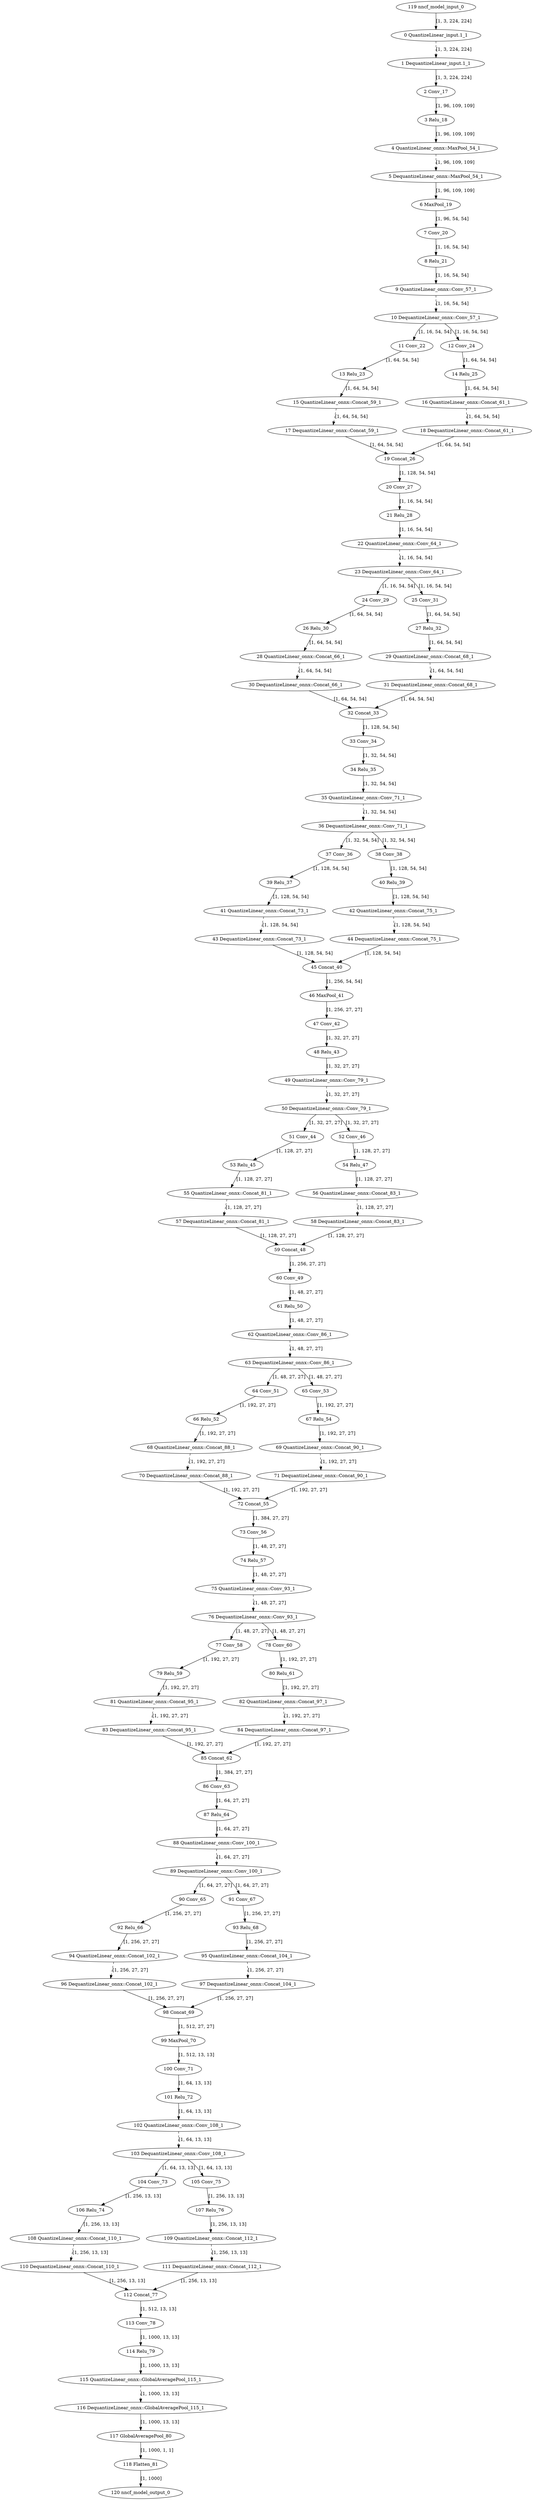 strict digraph  {
"0 QuantizeLinear_input.1_1" [id=0, type=QuantizeLinear];
"1 DequantizeLinear_input.1_1" [id=1, type=DequantizeLinear];
"2 Conv_17" [id=2, type=Conv];
"3 Relu_18" [id=3, type=Relu];
"4 QuantizeLinear_onnx^^MaxPool_54_1" [id=4, label="4 QuantizeLinear_onnx::MaxPool_54_1", type=QuantizeLinear];
"5 DequantizeLinear_onnx^^MaxPool_54_1" [id=5, label="5 DequantizeLinear_onnx::MaxPool_54_1", type=DequantizeLinear];
"6 MaxPool_19" [id=6, type=MaxPool];
"7 Conv_20" [id=7, type=Conv];
"8 Relu_21" [id=8, type=Relu];
"9 QuantizeLinear_onnx^^Conv_57_1" [id=9, label="9 QuantizeLinear_onnx::Conv_57_1", type=QuantizeLinear];
"10 DequantizeLinear_onnx^^Conv_57_1" [id=10, label="10 DequantizeLinear_onnx::Conv_57_1", type=DequantizeLinear];
"11 Conv_22" [id=11, type=Conv];
"12 Conv_24" [id=12, type=Conv];
"13 Relu_23" [id=13, type=Relu];
"14 Relu_25" [id=14, type=Relu];
"15 QuantizeLinear_onnx^^Concat_59_1" [id=15, label="15 QuantizeLinear_onnx::Concat_59_1", type=QuantizeLinear];
"16 QuantizeLinear_onnx^^Concat_61_1" [id=16, label="16 QuantizeLinear_onnx::Concat_61_1", type=QuantizeLinear];
"17 DequantizeLinear_onnx^^Concat_59_1" [id=17, label="17 DequantizeLinear_onnx::Concat_59_1", type=DequantizeLinear];
"18 DequantizeLinear_onnx^^Concat_61_1" [id=18, label="18 DequantizeLinear_onnx::Concat_61_1", type=DequantizeLinear];
"19 Concat_26" [id=19, type=Concat];
"20 Conv_27" [id=20, type=Conv];
"21 Relu_28" [id=21, type=Relu];
"22 QuantizeLinear_onnx^^Conv_64_1" [id=22, label="22 QuantizeLinear_onnx::Conv_64_1", type=QuantizeLinear];
"23 DequantizeLinear_onnx^^Conv_64_1" [id=23, label="23 DequantizeLinear_onnx::Conv_64_1", type=DequantizeLinear];
"24 Conv_29" [id=24, type=Conv];
"25 Conv_31" [id=25, type=Conv];
"26 Relu_30" [id=26, type=Relu];
"27 Relu_32" [id=27, type=Relu];
"28 QuantizeLinear_onnx^^Concat_66_1" [id=28, label="28 QuantizeLinear_onnx::Concat_66_1", type=QuantizeLinear];
"29 QuantizeLinear_onnx^^Concat_68_1" [id=29, label="29 QuantizeLinear_onnx::Concat_68_1", type=QuantizeLinear];
"30 DequantizeLinear_onnx^^Concat_66_1" [id=30, label="30 DequantizeLinear_onnx::Concat_66_1", type=DequantizeLinear];
"31 DequantizeLinear_onnx^^Concat_68_1" [id=31, label="31 DequantizeLinear_onnx::Concat_68_1", type=DequantizeLinear];
"32 Concat_33" [id=32, type=Concat];
"33 Conv_34" [id=33, type=Conv];
"34 Relu_35" [id=34, type=Relu];
"35 QuantizeLinear_onnx^^Conv_71_1" [id=35, label="35 QuantizeLinear_onnx::Conv_71_1", type=QuantizeLinear];
"36 DequantizeLinear_onnx^^Conv_71_1" [id=36, label="36 DequantizeLinear_onnx::Conv_71_1", type=DequantizeLinear];
"37 Conv_36" [id=37, type=Conv];
"38 Conv_38" [id=38, type=Conv];
"39 Relu_37" [id=39, type=Relu];
"40 Relu_39" [id=40, type=Relu];
"41 QuantizeLinear_onnx^^Concat_73_1" [id=41, label="41 QuantizeLinear_onnx::Concat_73_1", type=QuantizeLinear];
"42 QuantizeLinear_onnx^^Concat_75_1" [id=42, label="42 QuantizeLinear_onnx::Concat_75_1", type=QuantizeLinear];
"43 DequantizeLinear_onnx^^Concat_73_1" [id=43, label="43 DequantizeLinear_onnx::Concat_73_1", type=DequantizeLinear];
"44 DequantizeLinear_onnx^^Concat_75_1" [id=44, label="44 DequantizeLinear_onnx::Concat_75_1", type=DequantizeLinear];
"45 Concat_40" [id=45, type=Concat];
"46 MaxPool_41" [id=46, type=MaxPool];
"47 Conv_42" [id=47, type=Conv];
"48 Relu_43" [id=48, type=Relu];
"49 QuantizeLinear_onnx^^Conv_79_1" [id=49, label="49 QuantizeLinear_onnx::Conv_79_1", type=QuantizeLinear];
"50 DequantizeLinear_onnx^^Conv_79_1" [id=50, label="50 DequantizeLinear_onnx::Conv_79_1", type=DequantizeLinear];
"51 Conv_44" [id=51, type=Conv];
"52 Conv_46" [id=52, type=Conv];
"53 Relu_45" [id=53, type=Relu];
"54 Relu_47" [id=54, type=Relu];
"55 QuantizeLinear_onnx^^Concat_81_1" [id=55, label="55 QuantizeLinear_onnx::Concat_81_1", type=QuantizeLinear];
"56 QuantizeLinear_onnx^^Concat_83_1" [id=56, label="56 QuantizeLinear_onnx::Concat_83_1", type=QuantizeLinear];
"57 DequantizeLinear_onnx^^Concat_81_1" [id=57, label="57 DequantizeLinear_onnx::Concat_81_1", type=DequantizeLinear];
"58 DequantizeLinear_onnx^^Concat_83_1" [id=58, label="58 DequantizeLinear_onnx::Concat_83_1", type=DequantizeLinear];
"59 Concat_48" [id=59, type=Concat];
"60 Conv_49" [id=60, type=Conv];
"61 Relu_50" [id=61, type=Relu];
"62 QuantizeLinear_onnx^^Conv_86_1" [id=62, label="62 QuantizeLinear_onnx::Conv_86_1", type=QuantizeLinear];
"63 DequantizeLinear_onnx^^Conv_86_1" [id=63, label="63 DequantizeLinear_onnx::Conv_86_1", type=DequantizeLinear];
"64 Conv_51" [id=64, type=Conv];
"65 Conv_53" [id=65, type=Conv];
"66 Relu_52" [id=66, type=Relu];
"67 Relu_54" [id=67, type=Relu];
"68 QuantizeLinear_onnx^^Concat_88_1" [id=68, label="68 QuantizeLinear_onnx::Concat_88_1", type=QuantizeLinear];
"69 QuantizeLinear_onnx^^Concat_90_1" [id=69, label="69 QuantizeLinear_onnx::Concat_90_1", type=QuantizeLinear];
"70 DequantizeLinear_onnx^^Concat_88_1" [id=70, label="70 DequantizeLinear_onnx::Concat_88_1", type=DequantizeLinear];
"71 DequantizeLinear_onnx^^Concat_90_1" [id=71, label="71 DequantizeLinear_onnx::Concat_90_1", type=DequantizeLinear];
"72 Concat_55" [id=72, type=Concat];
"73 Conv_56" [id=73, type=Conv];
"74 Relu_57" [id=74, type=Relu];
"75 QuantizeLinear_onnx^^Conv_93_1" [id=75, label="75 QuantizeLinear_onnx::Conv_93_1", type=QuantizeLinear];
"76 DequantizeLinear_onnx^^Conv_93_1" [id=76, label="76 DequantizeLinear_onnx::Conv_93_1", type=DequantizeLinear];
"77 Conv_58" [id=77, type=Conv];
"78 Conv_60" [id=78, type=Conv];
"79 Relu_59" [id=79, type=Relu];
"80 Relu_61" [id=80, type=Relu];
"81 QuantizeLinear_onnx^^Concat_95_1" [id=81, label="81 QuantizeLinear_onnx::Concat_95_1", type=QuantizeLinear];
"82 QuantizeLinear_onnx^^Concat_97_1" [id=82, label="82 QuantizeLinear_onnx::Concat_97_1", type=QuantizeLinear];
"83 DequantizeLinear_onnx^^Concat_95_1" [id=83, label="83 DequantizeLinear_onnx::Concat_95_1", type=DequantizeLinear];
"84 DequantizeLinear_onnx^^Concat_97_1" [id=84, label="84 DequantizeLinear_onnx::Concat_97_1", type=DequantizeLinear];
"85 Concat_62" [id=85, type=Concat];
"86 Conv_63" [id=86, type=Conv];
"87 Relu_64" [id=87, type=Relu];
"88 QuantizeLinear_onnx^^Conv_100_1" [id=88, label="88 QuantizeLinear_onnx::Conv_100_1", type=QuantizeLinear];
"89 DequantizeLinear_onnx^^Conv_100_1" [id=89, label="89 DequantizeLinear_onnx::Conv_100_1", type=DequantizeLinear];
"90 Conv_65" [id=90, type=Conv];
"91 Conv_67" [id=91, type=Conv];
"92 Relu_66" [id=92, type=Relu];
"93 Relu_68" [id=93, type=Relu];
"94 QuantizeLinear_onnx^^Concat_102_1" [id=94, label="94 QuantizeLinear_onnx::Concat_102_1", type=QuantizeLinear];
"95 QuantizeLinear_onnx^^Concat_104_1" [id=95, label="95 QuantizeLinear_onnx::Concat_104_1", type=QuantizeLinear];
"96 DequantizeLinear_onnx^^Concat_102_1" [id=96, label="96 DequantizeLinear_onnx::Concat_102_1", type=DequantizeLinear];
"97 DequantizeLinear_onnx^^Concat_104_1" [id=97, label="97 DequantizeLinear_onnx::Concat_104_1", type=DequantizeLinear];
"98 Concat_69" [id=98, type=Concat];
"99 MaxPool_70" [id=99, type=MaxPool];
"100 Conv_71" [id=100, type=Conv];
"101 Relu_72" [id=101, type=Relu];
"102 QuantizeLinear_onnx^^Conv_108_1" [id=102, label="102 QuantizeLinear_onnx::Conv_108_1", type=QuantizeLinear];
"103 DequantizeLinear_onnx^^Conv_108_1" [id=103, label="103 DequantizeLinear_onnx::Conv_108_1", type=DequantizeLinear];
"104 Conv_73" [id=104, type=Conv];
"105 Conv_75" [id=105, type=Conv];
"106 Relu_74" [id=106, type=Relu];
"107 Relu_76" [id=107, type=Relu];
"108 QuantizeLinear_onnx^^Concat_110_1" [id=108, label="108 QuantizeLinear_onnx::Concat_110_1", type=QuantizeLinear];
"109 QuantizeLinear_onnx^^Concat_112_1" [id=109, label="109 QuantizeLinear_onnx::Concat_112_1", type=QuantizeLinear];
"110 DequantizeLinear_onnx^^Concat_110_1" [id=110, label="110 DequantizeLinear_onnx::Concat_110_1", type=DequantizeLinear];
"111 DequantizeLinear_onnx^^Concat_112_1" [id=111, label="111 DequantizeLinear_onnx::Concat_112_1", type=DequantizeLinear];
"112 Concat_77" [id=112, type=Concat];
"113 Conv_78" [id=113, type=Conv];
"114 Relu_79" [id=114, type=Relu];
"115 QuantizeLinear_onnx^^GlobalAveragePool_115_1" [id=115, label="115 QuantizeLinear_onnx::GlobalAveragePool_115_1", type=QuantizeLinear];
"116 DequantizeLinear_onnx^^GlobalAveragePool_115_1" [id=116, label="116 DequantizeLinear_onnx::GlobalAveragePool_115_1", type=DequantizeLinear];
"117 GlobalAveragePool_80" [id=117, type=GlobalAveragePool];
"118 Flatten_81" [id=118, type=Flatten];
"119 nncf_model_input_0" [id=119, type=nncf_model_input];
"120 nncf_model_output_0" [id=120, type=nncf_model_output];
"0 QuantizeLinear_input.1_1" -> "1 DequantizeLinear_input.1_1"  [label="[1, 3, 224, 224]", style=dashed];
"1 DequantizeLinear_input.1_1" -> "2 Conv_17"  [label="[1, 3, 224, 224]", style=solid];
"2 Conv_17" -> "3 Relu_18"  [label="[1, 96, 109, 109]", style=solid];
"3 Relu_18" -> "4 QuantizeLinear_onnx^^MaxPool_54_1"  [label="[1, 96, 109, 109]", style=solid];
"4 QuantizeLinear_onnx^^MaxPool_54_1" -> "5 DequantizeLinear_onnx^^MaxPool_54_1"  [label="[1, 96, 109, 109]", style=dashed];
"5 DequantizeLinear_onnx^^MaxPool_54_1" -> "6 MaxPool_19"  [label="[1, 96, 109, 109]", style=solid];
"6 MaxPool_19" -> "7 Conv_20"  [label="[1, 96, 54, 54]", style=solid];
"7 Conv_20" -> "8 Relu_21"  [label="[1, 16, 54, 54]", style=solid];
"8 Relu_21" -> "9 QuantizeLinear_onnx^^Conv_57_1"  [label="[1, 16, 54, 54]", style=solid];
"9 QuantizeLinear_onnx^^Conv_57_1" -> "10 DequantizeLinear_onnx^^Conv_57_1"  [label="[1, 16, 54, 54]", style=dashed];
"10 DequantizeLinear_onnx^^Conv_57_1" -> "11 Conv_22"  [label="[1, 16, 54, 54]", style=solid];
"10 DequantizeLinear_onnx^^Conv_57_1" -> "12 Conv_24"  [label="[1, 16, 54, 54]", style=solid];
"11 Conv_22" -> "13 Relu_23"  [label="[1, 64, 54, 54]", style=solid];
"12 Conv_24" -> "14 Relu_25"  [label="[1, 64, 54, 54]", style=solid];
"13 Relu_23" -> "15 QuantizeLinear_onnx^^Concat_59_1"  [label="[1, 64, 54, 54]", style=solid];
"14 Relu_25" -> "16 QuantizeLinear_onnx^^Concat_61_1"  [label="[1, 64, 54, 54]", style=solid];
"15 QuantizeLinear_onnx^^Concat_59_1" -> "17 DequantizeLinear_onnx^^Concat_59_1"  [label="[1, 64, 54, 54]", style=dashed];
"16 QuantizeLinear_onnx^^Concat_61_1" -> "18 DequantizeLinear_onnx^^Concat_61_1"  [label="[1, 64, 54, 54]", style=dashed];
"17 DequantizeLinear_onnx^^Concat_59_1" -> "19 Concat_26"  [label="[1, 64, 54, 54]", style=solid];
"18 DequantizeLinear_onnx^^Concat_61_1" -> "19 Concat_26"  [label="[1, 64, 54, 54]", style=solid];
"19 Concat_26" -> "20 Conv_27"  [label="[1, 128, 54, 54]", style=solid];
"20 Conv_27" -> "21 Relu_28"  [label="[1, 16, 54, 54]", style=solid];
"21 Relu_28" -> "22 QuantizeLinear_onnx^^Conv_64_1"  [label="[1, 16, 54, 54]", style=solid];
"22 QuantizeLinear_onnx^^Conv_64_1" -> "23 DequantizeLinear_onnx^^Conv_64_1"  [label="[1, 16, 54, 54]", style=dashed];
"23 DequantizeLinear_onnx^^Conv_64_1" -> "24 Conv_29"  [label="[1, 16, 54, 54]", style=solid];
"23 DequantizeLinear_onnx^^Conv_64_1" -> "25 Conv_31"  [label="[1, 16, 54, 54]", style=solid];
"24 Conv_29" -> "26 Relu_30"  [label="[1, 64, 54, 54]", style=solid];
"25 Conv_31" -> "27 Relu_32"  [label="[1, 64, 54, 54]", style=solid];
"26 Relu_30" -> "28 QuantizeLinear_onnx^^Concat_66_1"  [label="[1, 64, 54, 54]", style=solid];
"27 Relu_32" -> "29 QuantizeLinear_onnx^^Concat_68_1"  [label="[1, 64, 54, 54]", style=solid];
"28 QuantizeLinear_onnx^^Concat_66_1" -> "30 DequantizeLinear_onnx^^Concat_66_1"  [label="[1, 64, 54, 54]", style=dashed];
"29 QuantizeLinear_onnx^^Concat_68_1" -> "31 DequantizeLinear_onnx^^Concat_68_1"  [label="[1, 64, 54, 54]", style=dashed];
"30 DequantizeLinear_onnx^^Concat_66_1" -> "32 Concat_33"  [label="[1, 64, 54, 54]", style=solid];
"31 DequantizeLinear_onnx^^Concat_68_1" -> "32 Concat_33"  [label="[1, 64, 54, 54]", style=solid];
"32 Concat_33" -> "33 Conv_34"  [label="[1, 128, 54, 54]", style=solid];
"33 Conv_34" -> "34 Relu_35"  [label="[1, 32, 54, 54]", style=solid];
"34 Relu_35" -> "35 QuantizeLinear_onnx^^Conv_71_1"  [label="[1, 32, 54, 54]", style=solid];
"35 QuantizeLinear_onnx^^Conv_71_1" -> "36 DequantizeLinear_onnx^^Conv_71_1"  [label="[1, 32, 54, 54]", style=dashed];
"36 DequantizeLinear_onnx^^Conv_71_1" -> "37 Conv_36"  [label="[1, 32, 54, 54]", style=solid];
"36 DequantizeLinear_onnx^^Conv_71_1" -> "38 Conv_38"  [label="[1, 32, 54, 54]", style=solid];
"37 Conv_36" -> "39 Relu_37"  [label="[1, 128, 54, 54]", style=solid];
"38 Conv_38" -> "40 Relu_39"  [label="[1, 128, 54, 54]", style=solid];
"39 Relu_37" -> "41 QuantizeLinear_onnx^^Concat_73_1"  [label="[1, 128, 54, 54]", style=solid];
"40 Relu_39" -> "42 QuantizeLinear_onnx^^Concat_75_1"  [label="[1, 128, 54, 54]", style=solid];
"41 QuantizeLinear_onnx^^Concat_73_1" -> "43 DequantizeLinear_onnx^^Concat_73_1"  [label="[1, 128, 54, 54]", style=dashed];
"42 QuantizeLinear_onnx^^Concat_75_1" -> "44 DequantizeLinear_onnx^^Concat_75_1"  [label="[1, 128, 54, 54]", style=dashed];
"43 DequantizeLinear_onnx^^Concat_73_1" -> "45 Concat_40"  [label="[1, 128, 54, 54]", style=solid];
"44 DequantizeLinear_onnx^^Concat_75_1" -> "45 Concat_40"  [label="[1, 128, 54, 54]", style=solid];
"45 Concat_40" -> "46 MaxPool_41"  [label="[1, 256, 54, 54]", style=solid];
"46 MaxPool_41" -> "47 Conv_42"  [label="[1, 256, 27, 27]", style=solid];
"47 Conv_42" -> "48 Relu_43"  [label="[1, 32, 27, 27]", style=solid];
"48 Relu_43" -> "49 QuantizeLinear_onnx^^Conv_79_1"  [label="[1, 32, 27, 27]", style=solid];
"49 QuantizeLinear_onnx^^Conv_79_1" -> "50 DequantizeLinear_onnx^^Conv_79_1"  [label="[1, 32, 27, 27]", style=dashed];
"50 DequantizeLinear_onnx^^Conv_79_1" -> "51 Conv_44"  [label="[1, 32, 27, 27]", style=solid];
"50 DequantizeLinear_onnx^^Conv_79_1" -> "52 Conv_46"  [label="[1, 32, 27, 27]", style=solid];
"51 Conv_44" -> "53 Relu_45"  [label="[1, 128, 27, 27]", style=solid];
"52 Conv_46" -> "54 Relu_47"  [label="[1, 128, 27, 27]", style=solid];
"53 Relu_45" -> "55 QuantizeLinear_onnx^^Concat_81_1"  [label="[1, 128, 27, 27]", style=solid];
"54 Relu_47" -> "56 QuantizeLinear_onnx^^Concat_83_1"  [label="[1, 128, 27, 27]", style=solid];
"55 QuantizeLinear_onnx^^Concat_81_1" -> "57 DequantizeLinear_onnx^^Concat_81_1"  [label="[1, 128, 27, 27]", style=dashed];
"56 QuantizeLinear_onnx^^Concat_83_1" -> "58 DequantizeLinear_onnx^^Concat_83_1"  [label="[1, 128, 27, 27]", style=dashed];
"57 DequantizeLinear_onnx^^Concat_81_1" -> "59 Concat_48"  [label="[1, 128, 27, 27]", style=solid];
"58 DequantizeLinear_onnx^^Concat_83_1" -> "59 Concat_48"  [label="[1, 128, 27, 27]", style=solid];
"59 Concat_48" -> "60 Conv_49"  [label="[1, 256, 27, 27]", style=solid];
"60 Conv_49" -> "61 Relu_50"  [label="[1, 48, 27, 27]", style=solid];
"61 Relu_50" -> "62 QuantizeLinear_onnx^^Conv_86_1"  [label="[1, 48, 27, 27]", style=solid];
"62 QuantizeLinear_onnx^^Conv_86_1" -> "63 DequantizeLinear_onnx^^Conv_86_1"  [label="[1, 48, 27, 27]", style=dashed];
"63 DequantizeLinear_onnx^^Conv_86_1" -> "64 Conv_51"  [label="[1, 48, 27, 27]", style=solid];
"63 DequantizeLinear_onnx^^Conv_86_1" -> "65 Conv_53"  [label="[1, 48, 27, 27]", style=solid];
"64 Conv_51" -> "66 Relu_52"  [label="[1, 192, 27, 27]", style=solid];
"65 Conv_53" -> "67 Relu_54"  [label="[1, 192, 27, 27]", style=solid];
"66 Relu_52" -> "68 QuantizeLinear_onnx^^Concat_88_1"  [label="[1, 192, 27, 27]", style=solid];
"67 Relu_54" -> "69 QuantizeLinear_onnx^^Concat_90_1"  [label="[1, 192, 27, 27]", style=solid];
"68 QuantizeLinear_onnx^^Concat_88_1" -> "70 DequantizeLinear_onnx^^Concat_88_1"  [label="[1, 192, 27, 27]", style=dashed];
"69 QuantizeLinear_onnx^^Concat_90_1" -> "71 DequantizeLinear_onnx^^Concat_90_1"  [label="[1, 192, 27, 27]", style=dashed];
"70 DequantizeLinear_onnx^^Concat_88_1" -> "72 Concat_55"  [label="[1, 192, 27, 27]", style=solid];
"71 DequantizeLinear_onnx^^Concat_90_1" -> "72 Concat_55"  [label="[1, 192, 27, 27]", style=solid];
"72 Concat_55" -> "73 Conv_56"  [label="[1, 384, 27, 27]", style=solid];
"73 Conv_56" -> "74 Relu_57"  [label="[1, 48, 27, 27]", style=solid];
"74 Relu_57" -> "75 QuantizeLinear_onnx^^Conv_93_1"  [label="[1, 48, 27, 27]", style=solid];
"75 QuantizeLinear_onnx^^Conv_93_1" -> "76 DequantizeLinear_onnx^^Conv_93_1"  [label="[1, 48, 27, 27]", style=dashed];
"76 DequantizeLinear_onnx^^Conv_93_1" -> "77 Conv_58"  [label="[1, 48, 27, 27]", style=solid];
"76 DequantizeLinear_onnx^^Conv_93_1" -> "78 Conv_60"  [label="[1, 48, 27, 27]", style=solid];
"77 Conv_58" -> "79 Relu_59"  [label="[1, 192, 27, 27]", style=solid];
"78 Conv_60" -> "80 Relu_61"  [label="[1, 192, 27, 27]", style=solid];
"79 Relu_59" -> "81 QuantizeLinear_onnx^^Concat_95_1"  [label="[1, 192, 27, 27]", style=solid];
"80 Relu_61" -> "82 QuantizeLinear_onnx^^Concat_97_1"  [label="[1, 192, 27, 27]", style=solid];
"81 QuantizeLinear_onnx^^Concat_95_1" -> "83 DequantizeLinear_onnx^^Concat_95_1"  [label="[1, 192, 27, 27]", style=dashed];
"82 QuantizeLinear_onnx^^Concat_97_1" -> "84 DequantizeLinear_onnx^^Concat_97_1"  [label="[1, 192, 27, 27]", style=dashed];
"83 DequantizeLinear_onnx^^Concat_95_1" -> "85 Concat_62"  [label="[1, 192, 27, 27]", style=solid];
"84 DequantizeLinear_onnx^^Concat_97_1" -> "85 Concat_62"  [label="[1, 192, 27, 27]", style=solid];
"85 Concat_62" -> "86 Conv_63"  [label="[1, 384, 27, 27]", style=solid];
"86 Conv_63" -> "87 Relu_64"  [label="[1, 64, 27, 27]", style=solid];
"87 Relu_64" -> "88 QuantizeLinear_onnx^^Conv_100_1"  [label="[1, 64, 27, 27]", style=solid];
"88 QuantizeLinear_onnx^^Conv_100_1" -> "89 DequantizeLinear_onnx^^Conv_100_1"  [label="[1, 64, 27, 27]", style=dashed];
"89 DequantizeLinear_onnx^^Conv_100_1" -> "90 Conv_65"  [label="[1, 64, 27, 27]", style=solid];
"89 DequantizeLinear_onnx^^Conv_100_1" -> "91 Conv_67"  [label="[1, 64, 27, 27]", style=solid];
"90 Conv_65" -> "92 Relu_66"  [label="[1, 256, 27, 27]", style=solid];
"91 Conv_67" -> "93 Relu_68"  [label="[1, 256, 27, 27]", style=solid];
"92 Relu_66" -> "94 QuantizeLinear_onnx^^Concat_102_1"  [label="[1, 256, 27, 27]", style=solid];
"93 Relu_68" -> "95 QuantizeLinear_onnx^^Concat_104_1"  [label="[1, 256, 27, 27]", style=solid];
"94 QuantizeLinear_onnx^^Concat_102_1" -> "96 DequantizeLinear_onnx^^Concat_102_1"  [label="[1, 256, 27, 27]", style=dashed];
"95 QuantizeLinear_onnx^^Concat_104_1" -> "97 DequantizeLinear_onnx^^Concat_104_1"  [label="[1, 256, 27, 27]", style=dashed];
"96 DequantizeLinear_onnx^^Concat_102_1" -> "98 Concat_69"  [label="[1, 256, 27, 27]", style=solid];
"97 DequantizeLinear_onnx^^Concat_104_1" -> "98 Concat_69"  [label="[1, 256, 27, 27]", style=solid];
"98 Concat_69" -> "99 MaxPool_70"  [label="[1, 512, 27, 27]", style=solid];
"99 MaxPool_70" -> "100 Conv_71"  [label="[1, 512, 13, 13]", style=solid];
"100 Conv_71" -> "101 Relu_72"  [label="[1, 64, 13, 13]", style=solid];
"101 Relu_72" -> "102 QuantizeLinear_onnx^^Conv_108_1"  [label="[1, 64, 13, 13]", style=solid];
"102 QuantizeLinear_onnx^^Conv_108_1" -> "103 DequantizeLinear_onnx^^Conv_108_1"  [label="[1, 64, 13, 13]", style=dashed];
"103 DequantizeLinear_onnx^^Conv_108_1" -> "104 Conv_73"  [label="[1, 64, 13, 13]", style=solid];
"103 DequantizeLinear_onnx^^Conv_108_1" -> "105 Conv_75"  [label="[1, 64, 13, 13]", style=solid];
"104 Conv_73" -> "106 Relu_74"  [label="[1, 256, 13, 13]", style=solid];
"105 Conv_75" -> "107 Relu_76"  [label="[1, 256, 13, 13]", style=solid];
"106 Relu_74" -> "108 QuantizeLinear_onnx^^Concat_110_1"  [label="[1, 256, 13, 13]", style=solid];
"107 Relu_76" -> "109 QuantizeLinear_onnx^^Concat_112_1"  [label="[1, 256, 13, 13]", style=solid];
"108 QuantizeLinear_onnx^^Concat_110_1" -> "110 DequantizeLinear_onnx^^Concat_110_1"  [label="[1, 256, 13, 13]", style=dashed];
"109 QuantizeLinear_onnx^^Concat_112_1" -> "111 DequantizeLinear_onnx^^Concat_112_1"  [label="[1, 256, 13, 13]", style=dashed];
"110 DequantizeLinear_onnx^^Concat_110_1" -> "112 Concat_77"  [label="[1, 256, 13, 13]", style=solid];
"111 DequantizeLinear_onnx^^Concat_112_1" -> "112 Concat_77"  [label="[1, 256, 13, 13]", style=solid];
"112 Concat_77" -> "113 Conv_78"  [label="[1, 512, 13, 13]", style=solid];
"113 Conv_78" -> "114 Relu_79"  [label="[1, 1000, 13, 13]", style=solid];
"114 Relu_79" -> "115 QuantizeLinear_onnx^^GlobalAveragePool_115_1"  [label="[1, 1000, 13, 13]", style=solid];
"115 QuantizeLinear_onnx^^GlobalAveragePool_115_1" -> "116 DequantizeLinear_onnx^^GlobalAveragePool_115_1"  [label="[1, 1000, 13, 13]", style=dashed];
"116 DequantizeLinear_onnx^^GlobalAveragePool_115_1" -> "117 GlobalAveragePool_80"  [label="[1, 1000, 13, 13]", style=solid];
"117 GlobalAveragePool_80" -> "118 Flatten_81"  [label="[1, 1000, 1, 1]", style=solid];
"118 Flatten_81" -> "120 nncf_model_output_0"  [label="[1, 1000]", style=solid];
"119 nncf_model_input_0" -> "0 QuantizeLinear_input.1_1"  [label="[1, 3, 224, 224]", style=solid];
}
